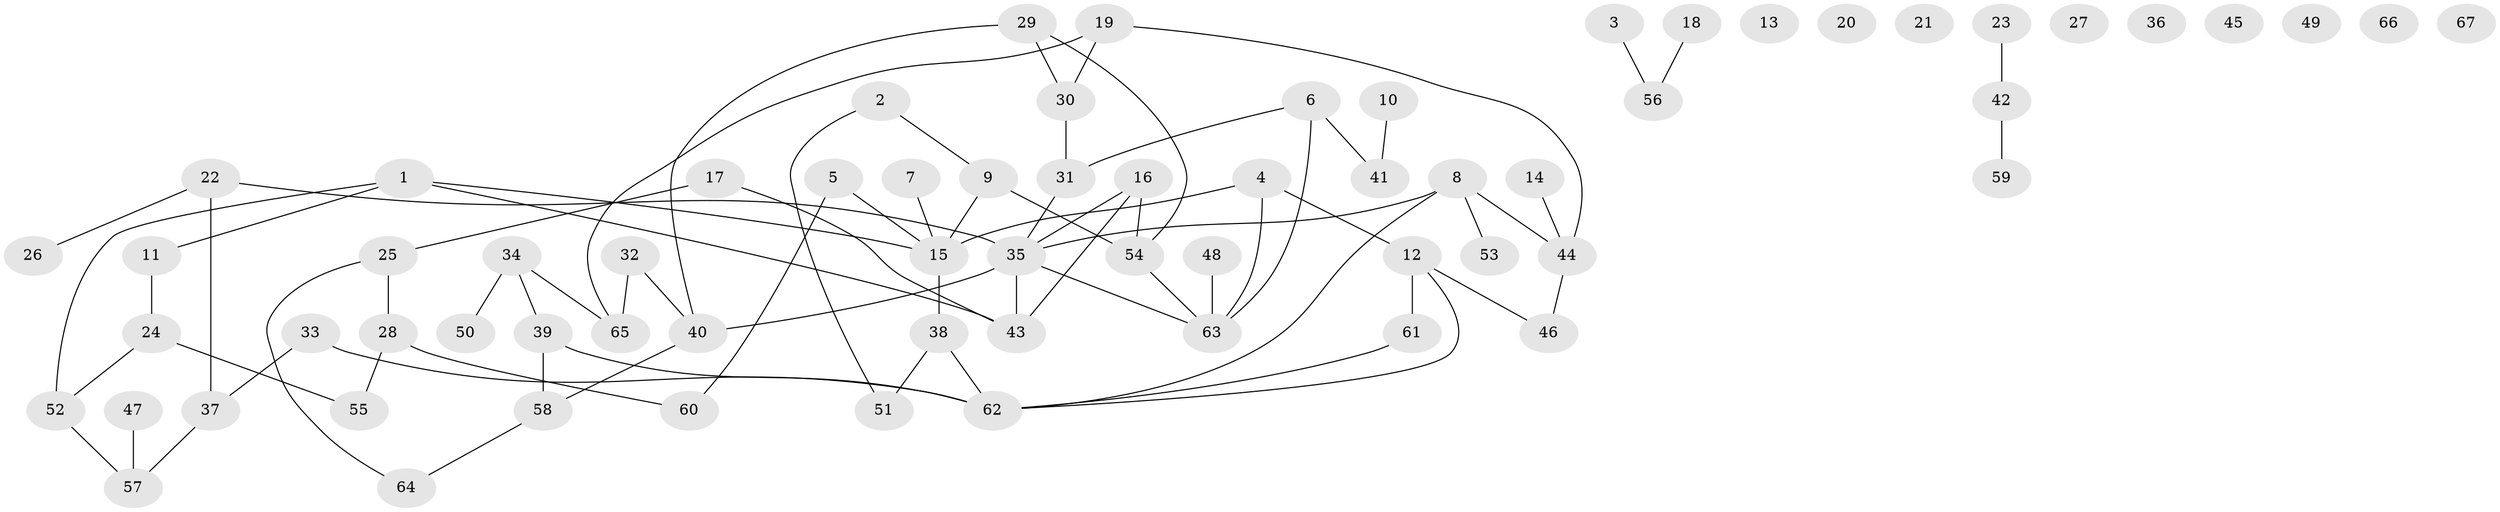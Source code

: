 // coarse degree distribution, {4: 0.21739130434782608, 3: 0.1956521739130435, 1: 0.21739130434782608, 6: 0.021739130434782608, 2: 0.10869565217391304, 0: 0.1956521739130435, 10: 0.021739130434782608, 5: 0.021739130434782608}
// Generated by graph-tools (version 1.1) at 2025/23/03/03/25 07:23:26]
// undirected, 67 vertices, 77 edges
graph export_dot {
graph [start="1"]
  node [color=gray90,style=filled];
  1;
  2;
  3;
  4;
  5;
  6;
  7;
  8;
  9;
  10;
  11;
  12;
  13;
  14;
  15;
  16;
  17;
  18;
  19;
  20;
  21;
  22;
  23;
  24;
  25;
  26;
  27;
  28;
  29;
  30;
  31;
  32;
  33;
  34;
  35;
  36;
  37;
  38;
  39;
  40;
  41;
  42;
  43;
  44;
  45;
  46;
  47;
  48;
  49;
  50;
  51;
  52;
  53;
  54;
  55;
  56;
  57;
  58;
  59;
  60;
  61;
  62;
  63;
  64;
  65;
  66;
  67;
  1 -- 11;
  1 -- 15;
  1 -- 43;
  1 -- 52;
  2 -- 9;
  2 -- 51;
  3 -- 56;
  4 -- 12;
  4 -- 15;
  4 -- 63;
  5 -- 15;
  5 -- 60;
  6 -- 31;
  6 -- 41;
  6 -- 63;
  7 -- 15;
  8 -- 35;
  8 -- 44;
  8 -- 53;
  8 -- 62;
  9 -- 15;
  9 -- 54;
  10 -- 41;
  11 -- 24;
  12 -- 46;
  12 -- 61;
  12 -- 62;
  14 -- 44;
  15 -- 38;
  16 -- 35;
  16 -- 43;
  16 -- 54;
  17 -- 25;
  17 -- 43;
  18 -- 56;
  19 -- 30;
  19 -- 44;
  19 -- 65;
  22 -- 26;
  22 -- 35;
  22 -- 37;
  23 -- 42;
  24 -- 52;
  24 -- 55;
  25 -- 28;
  25 -- 64;
  28 -- 55;
  28 -- 60;
  29 -- 30;
  29 -- 40;
  29 -- 54;
  30 -- 31;
  31 -- 35;
  32 -- 40;
  32 -- 65;
  33 -- 37;
  33 -- 62;
  34 -- 39;
  34 -- 50;
  34 -- 65;
  35 -- 40;
  35 -- 43;
  35 -- 63;
  37 -- 57;
  38 -- 51;
  38 -- 62;
  39 -- 58;
  39 -- 62;
  40 -- 58;
  42 -- 59;
  44 -- 46;
  47 -- 57;
  48 -- 63;
  52 -- 57;
  54 -- 63;
  58 -- 64;
  61 -- 62;
}
